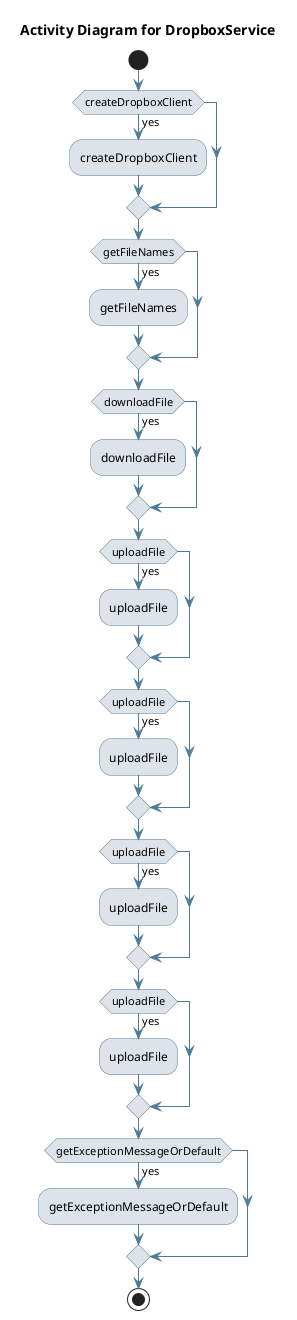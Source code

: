 @startuml
skinparam activity {
 BackgroundColor #DEE3E9 
 BorderColor #4D7A97 
 ArrowColor #4D7A97 
}
!pragma useVerticalIf on
start
title Activity Diagram for DropboxService

if (createDropboxClient) then (yes)
:createDropboxClient;
endif
if (getFileNames) then (yes)
:getFileNames;
endif
if (downloadFile) then (yes)
:downloadFile;
endif
if (uploadFile) then (yes)
:uploadFile;
endif
if (uploadFile) then (yes)
:uploadFile;
endif
if (uploadFile) then (yes)
:uploadFile;
endif
if (uploadFile) then (yes)
:uploadFile;
endif
if (getExceptionMessageOrDefault) then (yes)
:getExceptionMessageOrDefault;
endif
stop
@enduml
